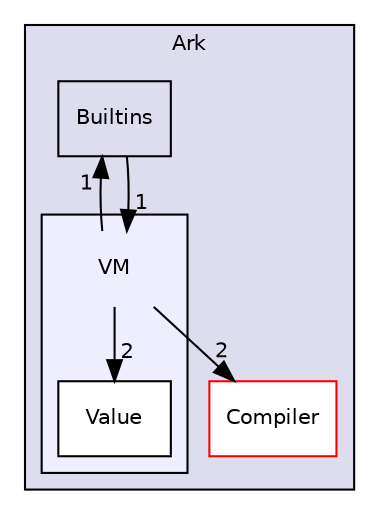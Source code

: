 digraph "C:/Users/folae/Documents/Code/Big-Projects/ArkScript/Ark/include/Ark/VM" {
  compound=true
  node [ fontsize="10", fontname="Helvetica"];
  edge [ labelfontsize="10", labelfontname="Helvetica"];
  subgraph clusterdir_a8b6c64285bf9ac60f50770eb2fc48b5 {
    graph [ bgcolor="#ddddee", pencolor="black", label="Ark" fontname="Helvetica", fontsize="10", URL="dir_a8b6c64285bf9ac60f50770eb2fc48b5.html"]
  dir_e4e3cacaa047e3554112dad79d53bc60 [shape=box label="Builtins" URL="dir_e4e3cacaa047e3554112dad79d53bc60.html"];
  dir_e4f19535f57335fb80a0267cec25bf70 [shape=box label="Compiler" fillcolor="white" style="filled" color="red" URL="dir_e4f19535f57335fb80a0267cec25bf70.html"];
  subgraph clusterdir_222307dbf92126e8e24c7a501f533901 {
    graph [ bgcolor="#eeeeff", pencolor="black", label="" URL="dir_222307dbf92126e8e24c7a501f533901.html"];
    dir_222307dbf92126e8e24c7a501f533901 [shape=plaintext label="VM"];
  dir_8b24a7a1990a673376c80714d0238024 [shape=box label="Value" fillcolor="white" style="filled" URL="dir_8b24a7a1990a673376c80714d0238024.html"];
  }
  }
  dir_222307dbf92126e8e24c7a501f533901->dir_8b24a7a1990a673376c80714d0238024 [headlabel="2", labeldistance=1.5 headhref="dir_000009_000010.html"];
  dir_222307dbf92126e8e24c7a501f533901->dir_e4e3cacaa047e3554112dad79d53bc60 [headlabel="1", labeldistance=1.5 headhref="dir_000009_000002.html"];
  dir_222307dbf92126e8e24c7a501f533901->dir_e4f19535f57335fb80a0267cec25bf70 [headlabel="2", labeldistance=1.5 headhref="dir_000009_000003.html"];
  dir_e4e3cacaa047e3554112dad79d53bc60->dir_222307dbf92126e8e24c7a501f533901 [headlabel="1", labeldistance=1.5 headhref="dir_000002_000009.html"];
}
